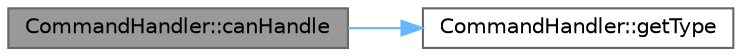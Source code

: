 digraph "CommandHandler::canHandle"
{
 // INTERACTIVE_SVG=YES
 // LATEX_PDF_SIZE
  bgcolor="transparent";
  edge [fontname=Helvetica,fontsize=10,labelfontname=Helvetica,labelfontsize=10];
  node [fontname=Helvetica,fontsize=10,shape=box,height=0.2,width=0.4];
  rankdir="LR";
  Node1 [id="Node000001",label="CommandHandler::canHandle",height=0.2,width=0.4,color="gray40", fillcolor="grey60", style="filled", fontcolor="black",tooltip="Determines whether the handler can process the input."];
  Node1 -> Node2 [id="edge1_Node000001_Node000002",color="steelblue1",style="solid",tooltip=" "];
  Node2 [id="Node000002",label="CommandHandler::getType",height=0.2,width=0.4,color="grey40", fillcolor="white", style="filled",URL="$class_command_handler.html#abfc3f8f9512fd52080d000d1951b8ea2",tooltip="Returns the keyword that this handler recognizes."];
}
